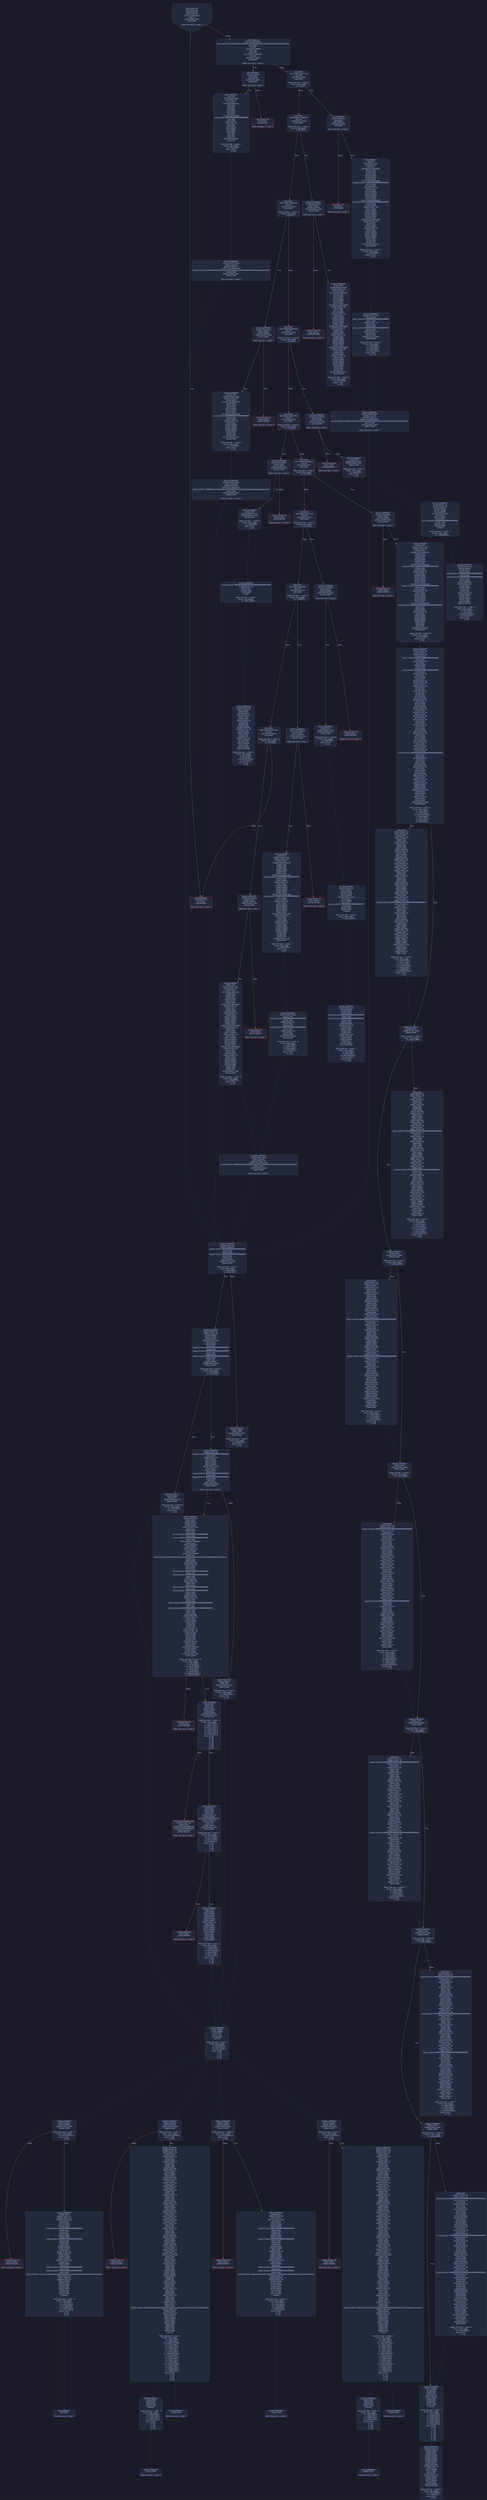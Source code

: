 digraph G {
    node [shape=box, style="filled, rounded", color="#565f89", fontcolor="#c0caf5", fontname="Helvetica", fillcolor="#24283b"];
    edge [color="#414868", fontcolor="#c0caf5", fontname="Helvetica"];
    bgcolor="#1a1b26";
    0 [ label = "[00] PUSH1 80
[02] PUSH1 40
[04] MSTORE
[05] PUSH1 04
[07] CALLDATASIZE
[08] LT
[09] PUSH2 00a4
[0c] JUMPI

Stack size req: 0, sizeΔ: 0
" shape = invhouse]
    1 [ label = "[0d] PUSH1 00
[0f] CALLDATALOAD
[10] PUSH29 0100000000000000000000000000000000000000000000000000000000
[2e] SWAP1
[2f] DIV
[30] PUSH4 ffffffff
[35] AND
[36] DUP1
[37] PUSH4 13af4035
[3c] EQ
[3d] PUSH2 00a9
[40] JUMPI

Stack size req: 0, sizeΔ: 1
"]
    2 [ label = "[41] DUP1
[42] PUSH4 2bc3217d
[47] EQ
[48] PUSH2 00ec
[4b] JUMPI

Stack size req: 1, sizeΔ: 0
Entry->Op usage:
	0->71:EQ:1
"]
    3 [ label = "[4c] DUP1
[4d] PUSH4 79d88d87
[52] EQ
[53] PUSH2 015d
[56] JUMPI

Stack size req: 1, sizeΔ: 0
Entry->Op usage:
	0->82:EQ:1
"]
    4 [ label = "[57] DUP1
[58] PUSH4 7a9e5e4b
[5d] EQ
[5e] PUSH2 01aa
[61] JUMPI

Stack size req: 1, sizeΔ: 0
Entry->Op usage:
	0->93:EQ:1
"]
    5 [ label = "[62] DUP1
[63] PUSH4 8da5cb5b
[68] EQ
[69] PUSH2 01ed
[6c] JUMPI

Stack size req: 1, sizeΔ: 0
Entry->Op usage:
	0->104:EQ:1
"]
    6 [ label = "[6d] DUP1
[6e] PUSH4 a8542f66
[73] EQ
[74] PUSH2 0244
[77] JUMPI

Stack size req: 1, sizeΔ: 0
Entry->Op usage:
	0->115:EQ:1
"]
    7 [ label = "[78] DUP1
[79] PUSH4 b7009613
[7e] EQ
[7f] PUSH2 0277
[82] JUMPI

Stack size req: 1, sizeΔ: 0
Entry->Op usage:
	0->126:EQ:1
"]
    8 [ label = "[83] DUP1
[84] PUSH4 bf7e214f
[89] EQ
[8a] PUSH2 031b
[8d] JUMPI

Stack size req: 1, sizeΔ: 0
Entry->Op usage:
	0->137:EQ:1
"]
    9 [ label = "[8e] DUP1
[8f] PUSH4 cbeea68c
[94] EQ
[95] PUSH2 0372
[98] JUMPI

Stack size req: 1, sizeΔ: 0
Entry->Op usage:
	0->148:EQ:1
"]
    10 [ label = "[99] DUP1
[9a] PUSH4 f0217ce5
[9f] EQ
[a0] PUSH2 03e3
[a3] JUMPI

Stack size req: 1, sizeΔ: 0
Entry->Op usage:
	0->159:EQ:1
"]
    11 [ label = "[a4] JUMPDEST
[a5] PUSH1 00
[a7] DUP1
[a8] REVERT

Stack size req: 0, sizeΔ: 0
" color = "red"]
    12 [ label = "[a9] JUMPDEST
[aa] CALLVALUE
[ab] DUP1
[ac] ISZERO
[ad] PUSH2 00b5
[b0] JUMPI

Stack size req: 0, sizeΔ: 1
"]
    13 [ label = "[b1] PUSH1 00
[b3] DUP1
[b4] REVERT

Stack size req: 0, sizeΔ: 0
" color = "red"]
    14 [ label = "[b5] JUMPDEST
[b6] POP
[b7] PUSH2 00ea
[ba] PUSH1 04
[bc] DUP1
[bd] CALLDATASIZE
[be] SUB
[bf] DUP2
[c0] ADD
[c1] SWAP1
[c2] DUP1
[c3] DUP1
[c4] CALLDATALOAD
[c5] PUSH20 ffffffffffffffffffffffffffffffffffffffff
[da] AND
[db] SWAP1
[dc] PUSH1 20
[de] ADD
[df] SWAP1
[e0] SWAP3
[e1] SWAP2
[e2] SWAP1
[e3] POP
[e4] POP
[e5] POP
[e6] PUSH2 0430
[e9] JUMP

Stack size req: 1, sizeΔ: 1
Entry->Op usage:
	0->182:POP:0
Entry->Exit:
	0->😵
"]
    15 [ label = "[ea] JUMPDEST
[eb] STOP

Stack size req: 0, sizeΔ: 0
" color = "darkblue"]
    16 [ label = "[ec] JUMPDEST
[ed] CALLVALUE
[ee] DUP1
[ef] ISZERO
[f0] PUSH2 00f8
[f3] JUMPI

Stack size req: 0, sizeΔ: 1
"]
    17 [ label = "[f4] PUSH1 00
[f6] DUP1
[f7] REVERT

Stack size req: 0, sizeΔ: 0
" color = "red"]
    18 [ label = "[f8] JUMPDEST
[f9] POP
[fa] PUSH2 015b
[fd] PUSH1 04
[ff] DUP1
[0100] CALLDATASIZE
[0101] SUB
[0102] DUP2
[0103] ADD
[0104] SWAP1
[0105] DUP1
[0106] DUP1
[0107] CALLDATALOAD
[0108] PUSH20 ffffffffffffffffffffffffffffffffffffffff
[011d] AND
[011e] SWAP1
[011f] PUSH1 20
[0121] ADD
[0122] SWAP1
[0123] SWAP3
[0124] SWAP2
[0125] SWAP1
[0126] DUP1
[0127] CALLDATALOAD
[0128] PUSH20 ffffffffffffffffffffffffffffffffffffffff
[013d] AND
[013e] SWAP1
[013f] PUSH1 20
[0141] ADD
[0142] SWAP1
[0143] SWAP3
[0144] SWAP2
[0145] SWAP1
[0146] DUP1
[0147] CALLDATALOAD
[0148] PUSH1 00
[014a] NOT
[014b] AND
[014c] SWAP1
[014d] PUSH1 20
[014f] ADD
[0150] SWAP1
[0151] SWAP3
[0152] SWAP2
[0153] SWAP1
[0154] POP
[0155] POP
[0156] POP
[0157] PUSH2 0512
[015a] JUMP

Stack size req: 1, sizeΔ: 3
Entry->Op usage:
	0->249:POP:0
Entry->Exit:
	0->😵
"]
    19 [ label = "[015b] JUMPDEST
[015c] STOP

Stack size req: 0, sizeΔ: 0
" color = "darkblue"]
    20 [ label = "[015d] JUMPDEST
[015e] CALLVALUE
[015f] DUP1
[0160] ISZERO
[0161] PUSH2 0169
[0164] JUMPI

Stack size req: 0, sizeΔ: 1
"]
    21 [ label = "[0165] PUSH1 00
[0167] DUP1
[0168] REVERT

Stack size req: 0, sizeΔ: 0
" color = "red"]
    22 [ label = "[0169] JUMPDEST
[016a] POP
[016b] PUSH2 01a8
[016e] PUSH1 04
[0170] DUP1
[0171] CALLDATASIZE
[0172] SUB
[0173] DUP2
[0174] ADD
[0175] SWAP1
[0176] DUP1
[0177] DUP1
[0178] CALLDATALOAD
[0179] PUSH1 00
[017b] NOT
[017c] AND
[017d] SWAP1
[017e] PUSH1 20
[0180] ADD
[0181] SWAP1
[0182] SWAP3
[0183] SWAP2
[0184] SWAP1
[0185] DUP1
[0186] CALLDATALOAD
[0187] PUSH1 00
[0189] NOT
[018a] AND
[018b] SWAP1
[018c] PUSH1 20
[018e] ADD
[018f] SWAP1
[0190] SWAP3
[0191] SWAP2
[0192] SWAP1
[0193] DUP1
[0194] CALLDATALOAD
[0195] PUSH1 00
[0197] NOT
[0198] AND
[0199] SWAP1
[019a] PUSH1 20
[019c] ADD
[019d] SWAP1
[019e] SWAP3
[019f] SWAP2
[01a0] SWAP1
[01a1] POP
[01a2] POP
[01a3] POP
[01a4] PUSH2 0554
[01a7] JUMP

Stack size req: 1, sizeΔ: 3
Entry->Op usage:
	0->362:POP:0
Entry->Exit:
	0->😵
"]
    23 [ label = "[01a8] JUMPDEST
[01a9] STOP

Stack size req: 0, sizeΔ: 0
" color = "darkblue"]
    24 [ label = "[01aa] JUMPDEST
[01ab] CALLVALUE
[01ac] DUP1
[01ad] ISZERO
[01ae] PUSH2 01b6
[01b1] JUMPI

Stack size req: 0, sizeΔ: 1
"]
    25 [ label = "[01b2] PUSH1 00
[01b4] DUP1
[01b5] REVERT

Stack size req: 0, sizeΔ: 0
" color = "red"]
    26 [ label = "[01b6] JUMPDEST
[01b7] POP
[01b8] PUSH2 01eb
[01bb] PUSH1 04
[01bd] DUP1
[01be] CALLDATASIZE
[01bf] SUB
[01c0] DUP2
[01c1] ADD
[01c2] SWAP1
[01c3] DUP1
[01c4] DUP1
[01c5] CALLDATALOAD
[01c6] PUSH20 ffffffffffffffffffffffffffffffffffffffff
[01db] AND
[01dc] SWAP1
[01dd] PUSH1 20
[01df] ADD
[01e0] SWAP1
[01e1] SWAP3
[01e2] SWAP2
[01e3] SWAP1
[01e4] POP
[01e5] POP
[01e6] POP
[01e7] PUSH2 0633
[01ea] JUMP

Stack size req: 1, sizeΔ: 1
Entry->Op usage:
	0->439:POP:0
Entry->Exit:
	0->😵
"]
    27 [ label = "[01eb] JUMPDEST
[01ec] STOP

Stack size req: 0, sizeΔ: 0
" color = "darkblue"]
    28 [ label = "[01ed] JUMPDEST
[01ee] CALLVALUE
[01ef] DUP1
[01f0] ISZERO
[01f1] PUSH2 01f9
[01f4] JUMPI

Stack size req: 0, sizeΔ: 1
"]
    29 [ label = "[01f5] PUSH1 00
[01f7] DUP1
[01f8] REVERT

Stack size req: 0, sizeΔ: 0
" color = "red"]
    30 [ label = "[01f9] JUMPDEST
[01fa] POP
[01fb] PUSH2 0202
[01fe] PUSH2 0713
[0201] JUMP

Stack size req: 1, sizeΔ: 0
Entry->Op usage:
	0->506:POP:0
Entry->Exit:
	0->😵
"]
    31 [ label = "[0202] JUMPDEST
[0203] PUSH1 40
[0205] MLOAD
[0206] DUP1
[0207] DUP3
[0208] PUSH20 ffffffffffffffffffffffffffffffffffffffff
[021d] AND
[021e] PUSH20 ffffffffffffffffffffffffffffffffffffffff
[0233] AND
[0234] DUP2
[0235] MSTORE
[0236] PUSH1 20
[0238] ADD
[0239] SWAP2
[023a] POP
[023b] POP
[023c] PUSH1 40
[023e] MLOAD
[023f] DUP1
[0240] SWAP2
[0241] SUB
[0242] SWAP1
[0243] RETURN

Stack size req: 1, sizeΔ: -1
Entry->Op usage:
	0->541:AND:1
	0->563:AND:1
	0->565:MSTORE:1
	0->570:POP:0
Entry->Exit:
	0->😵
" color = "darkblue"]
    32 [ label = "[0244] JUMPDEST
[0245] CALLVALUE
[0246] DUP1
[0247] ISZERO
[0248] PUSH2 0250
[024b] JUMPI

Stack size req: 0, sizeΔ: 1
"]
    33 [ label = "[024c] PUSH1 00
[024e] DUP1
[024f] REVERT

Stack size req: 0, sizeΔ: 0
" color = "red"]
    34 [ label = "[0250] JUMPDEST
[0251] POP
[0252] PUSH2 0259
[0255] PUSH2 0739
[0258] JUMP

Stack size req: 1, sizeΔ: 0
Entry->Op usage:
	0->593:POP:0
Entry->Exit:
	0->😵
"]
    35 [ label = "[0259] JUMPDEST
[025a] PUSH1 40
[025c] MLOAD
[025d] DUP1
[025e] DUP3
[025f] PUSH1 00
[0261] NOT
[0262] AND
[0263] PUSH1 00
[0265] NOT
[0266] AND
[0267] DUP2
[0268] MSTORE
[0269] PUSH1 20
[026b] ADD
[026c] SWAP2
[026d] POP
[026e] POP
[026f] PUSH1 40
[0271] MLOAD
[0272] DUP1
[0273] SWAP2
[0274] SUB
[0275] SWAP1
[0276] RETURN

Stack size req: 1, sizeΔ: -1
Entry->Op usage:
	0->610:AND:1
	0->614:AND:1
	0->616:MSTORE:1
	0->621:POP:0
Entry->Exit:
	0->😵
" color = "darkblue"]
    36 [ label = "[0277] JUMPDEST
[0278] CALLVALUE
[0279] DUP1
[027a] ISZERO
[027b] PUSH2 0283
[027e] JUMPI

Stack size req: 0, sizeΔ: 1
"]
    37 [ label = "[027f] PUSH1 00
[0281] DUP1
[0282] REVERT

Stack size req: 0, sizeΔ: 0
" color = "red"]
    38 [ label = "[0283] JUMPDEST
[0284] POP
[0285] PUSH2 0301
[0288] PUSH1 04
[028a] DUP1
[028b] CALLDATASIZE
[028c] SUB
[028d] DUP2
[028e] ADD
[028f] SWAP1
[0290] DUP1
[0291] DUP1
[0292] CALLDATALOAD
[0293] PUSH20 ffffffffffffffffffffffffffffffffffffffff
[02a8] AND
[02a9] SWAP1
[02aa] PUSH1 20
[02ac] ADD
[02ad] SWAP1
[02ae] SWAP3
[02af] SWAP2
[02b0] SWAP1
[02b1] DUP1
[02b2] CALLDATALOAD
[02b3] PUSH20 ffffffffffffffffffffffffffffffffffffffff
[02c8] AND
[02c9] SWAP1
[02ca] PUSH1 20
[02cc] ADD
[02cd] SWAP1
[02ce] SWAP3
[02cf] SWAP2
[02d0] SWAP1
[02d1] DUP1
[02d2] CALLDATALOAD
[02d3] PUSH28 ffffffffffffffffffffffffffffffffffffffffffffffffffffffff
[02f0] NOT
[02f1] AND
[02f2] SWAP1
[02f3] PUSH1 20
[02f5] ADD
[02f6] SWAP1
[02f7] SWAP3
[02f8] SWAP2
[02f9] SWAP1
[02fa] POP
[02fb] POP
[02fc] POP
[02fd] PUSH2 0760
[0300] JUMP

Stack size req: 1, sizeΔ: 3
Entry->Op usage:
	0->644:POP:0
Entry->Exit:
	0->😵
"]
    39 [ label = "[0301] JUMPDEST
[0302] PUSH1 40
[0304] MLOAD
[0305] DUP1
[0306] DUP3
[0307] ISZERO
[0308] ISZERO
[0309] ISZERO
[030a] ISZERO
[030b] DUP2
[030c] MSTORE
[030d] PUSH1 20
[030f] ADD
[0310] SWAP2
[0311] POP
[0312] POP
[0313] PUSH1 40
[0315] MLOAD
[0316] DUP1
[0317] SWAP2
[0318] SUB
[0319] SWAP1
[031a] RETURN

Stack size req: 1, sizeΔ: -1
Entry->Op usage:
	0->775:ISZERO:0
	0->785:POP:0
Entry->Exit:
	0->😵
" color = "darkblue"]
    40 [ label = "[031b] JUMPDEST
[031c] CALLVALUE
[031d] DUP1
[031e] ISZERO
[031f] PUSH2 0327
[0322] JUMPI

Stack size req: 0, sizeΔ: 1
"]
    41 [ label = "[0323] PUSH1 00
[0325] DUP1
[0326] REVERT

Stack size req: 0, sizeΔ: 0
" color = "red"]
    42 [ label = "[0327] JUMPDEST
[0328] POP
[0329] PUSH2 0330
[032c] PUSH2 0cc1
[032f] JUMP

Stack size req: 1, sizeΔ: 0
Entry->Op usage:
	0->808:POP:0
Entry->Exit:
	0->😵
"]
    43 [ label = "[0330] JUMPDEST
[0331] PUSH1 40
[0333] MLOAD
[0334] DUP1
[0335] DUP3
[0336] PUSH20 ffffffffffffffffffffffffffffffffffffffff
[034b] AND
[034c] PUSH20 ffffffffffffffffffffffffffffffffffffffff
[0361] AND
[0362] DUP2
[0363] MSTORE
[0364] PUSH1 20
[0366] ADD
[0367] SWAP2
[0368] POP
[0369] POP
[036a] PUSH1 40
[036c] MLOAD
[036d] DUP1
[036e] SWAP2
[036f] SUB
[0370] SWAP1
[0371] RETURN

Stack size req: 1, sizeΔ: -1
Entry->Op usage:
	0->843:AND:1
	0->865:AND:1
	0->867:MSTORE:1
	0->872:POP:0
Entry->Exit:
	0->😵
" color = "darkblue"]
    44 [ label = "[0372] JUMPDEST
[0373] CALLVALUE
[0374] DUP1
[0375] ISZERO
[0376] PUSH2 037e
[0379] JUMPI

Stack size req: 0, sizeΔ: 1
"]
    45 [ label = "[037a] PUSH1 00
[037c] DUP1
[037d] REVERT

Stack size req: 0, sizeΔ: 0
" color = "red"]
    46 [ label = "[037e] JUMPDEST
[037f] POP
[0380] PUSH2 03e1
[0383] PUSH1 04
[0385] DUP1
[0386] CALLDATASIZE
[0387] SUB
[0388] DUP2
[0389] ADD
[038a] SWAP1
[038b] DUP1
[038c] DUP1
[038d] CALLDATALOAD
[038e] PUSH20 ffffffffffffffffffffffffffffffffffffffff
[03a3] AND
[03a4] SWAP1
[03a5] PUSH1 20
[03a7] ADD
[03a8] SWAP1
[03a9] SWAP3
[03aa] SWAP2
[03ab] SWAP1
[03ac] DUP1
[03ad] CALLDATALOAD
[03ae] PUSH20 ffffffffffffffffffffffffffffffffffffffff
[03c3] AND
[03c4] SWAP1
[03c5] PUSH1 20
[03c7] ADD
[03c8] SWAP1
[03c9] SWAP3
[03ca] SWAP2
[03cb] SWAP1
[03cc] DUP1
[03cd] CALLDATALOAD
[03ce] PUSH1 00
[03d0] NOT
[03d1] AND
[03d2] SWAP1
[03d3] PUSH1 20
[03d5] ADD
[03d6] SWAP1
[03d7] SWAP3
[03d8] SWAP2
[03d9] SWAP1
[03da] POP
[03db] POP
[03dc] POP
[03dd] PUSH2 0ce6
[03e0] JUMP

Stack size req: 1, sizeΔ: 3
Entry->Op usage:
	0->895:POP:0
Entry->Exit:
	0->😵
"]
    47 [ label = "[03e1] JUMPDEST
[03e2] STOP

Stack size req: 0, sizeΔ: 0
" color = "darkblue"]
    48 [ label = "[03e3] JUMPDEST
[03e4] CALLVALUE
[03e5] DUP1
[03e6] ISZERO
[03e7] PUSH2 03ef
[03ea] JUMPI

Stack size req: 0, sizeΔ: 1
"]
    49 [ label = "[03eb] PUSH1 00
[03ed] DUP1
[03ee] REVERT

Stack size req: 0, sizeΔ: 0
" color = "red"]
    50 [ label = "[03ef] JUMPDEST
[03f0] POP
[03f1] PUSH2 042e
[03f4] PUSH1 04
[03f6] DUP1
[03f7] CALLDATASIZE
[03f8] SUB
[03f9] DUP2
[03fa] ADD
[03fb] SWAP1
[03fc] DUP1
[03fd] DUP1
[03fe] CALLDATALOAD
[03ff] PUSH1 00
[0401] NOT
[0402] AND
[0403] SWAP1
[0404] PUSH1 20
[0406] ADD
[0407] SWAP1
[0408] SWAP3
[0409] SWAP2
[040a] SWAP1
[040b] DUP1
[040c] CALLDATALOAD
[040d] PUSH1 00
[040f] NOT
[0410] AND
[0411] SWAP1
[0412] PUSH1 20
[0414] ADD
[0415] SWAP1
[0416] SWAP3
[0417] SWAP2
[0418] SWAP1
[0419] DUP1
[041a] CALLDATALOAD
[041b] PUSH1 00
[041d] NOT
[041e] AND
[041f] SWAP1
[0420] PUSH1 20
[0422] ADD
[0423] SWAP1
[0424] SWAP3
[0425] SWAP2
[0426] SWAP1
[0427] POP
[0428] POP
[0429] POP
[042a] PUSH2 0d28
[042d] JUMP

Stack size req: 1, sizeΔ: 3
Entry->Op usage:
	0->1008:POP:0
Entry->Exit:
	0->😵
"]
    51 [ label = "[042e] JUMPDEST
[042f] STOP

Stack size req: 0, sizeΔ: 0
" color = "darkblue"]
    52 [ label = "[0430] JUMPDEST
[0431] PUSH2 045e
[0434] CALLER
[0435] PUSH1 00
[0437] CALLDATALOAD
[0438] PUSH32 ffffffff00000000000000000000000000000000000000000000000000000000
[0459] AND
[045a] PUSH2 0e07
[045d] JUMP

Stack size req: 0, sizeΔ: 3
"]
    53 [ label = "[045e] JUMPDEST
[045f] ISZERO
[0460] ISZERO
[0461] PUSH2 0469
[0464] JUMPI

Stack size req: 1, sizeΔ: -1
Entry->Op usage:
	0->1119:ISZERO:0
Entry->Exit:
	0->😵
"]
    54 [ label = "[0465] PUSH1 00
[0467] DUP1
[0468] REVERT

Stack size req: 0, sizeΔ: 0
" color = "red"]
    55 [ label = "[0469] JUMPDEST
[046a] DUP1
[046b] PUSH1 01
[046d] PUSH1 00
[046f] PUSH2 0100
[0472] EXP
[0473] DUP2
[0474] SLOAD
[0475] DUP2
[0476] PUSH20 ffffffffffffffffffffffffffffffffffffffff
[048b] MUL
[048c] NOT
[048d] AND
[048e] SWAP1
[048f] DUP4
[0490] PUSH20 ffffffffffffffffffffffffffffffffffffffff
[04a5] AND
[04a6] MUL
[04a7] OR
[04a8] SWAP1
[04a9] SSTORE
[04aa] POP
[04ab] PUSH1 01
[04ad] PUSH1 00
[04af] SWAP1
[04b0] SLOAD
[04b1] SWAP1
[04b2] PUSH2 0100
[04b5] EXP
[04b6] SWAP1
[04b7] DIV
[04b8] PUSH20 ffffffffffffffffffffffffffffffffffffffff
[04cd] AND
[04ce] PUSH20 ffffffffffffffffffffffffffffffffffffffff
[04e3] AND
[04e4] PUSH32 ce241d7ca1f669fee44b6fc00b8eba2df3bb514eed0f6f668f8f89096e81ed94
[0505] PUSH1 40
[0507] MLOAD
[0508] PUSH1 40
[050a] MLOAD
[050b] DUP1
[050c] SWAP2
[050d] SUB
[050e] SWAP1
[050f] LOG2
[0510] POP
[0511] JUMP
Indirect!

Stack size req: 2, sizeΔ: -2
Entry->Op usage:
	0->1189:AND:1
	0->1190:MUL:0
	0->1194:POP:0
	0->1296:POP:0
	1->1297:JUMP:0
Entry->Exit:
	0->😵
	1->😵
" color = "teal"]
    56 [ label = "[0512] JUMPDEST
[0513] PUSH2 054f
[0516] DUP4
[0517] PUSH20 ffffffffffffffffffffffffffffffffffffffff
[052c] AND
[052d] PUSH1 01
[052f] MUL
[0530] DUP4
[0531] PUSH20 ffffffffffffffffffffffffffffffffffffffff
[0546] AND
[0547] PUSH1 01
[0549] MUL
[054a] DUP4
[054b] PUSH2 0554
[054e] JUMP

Stack size req: 3, sizeΔ: 4
Entry->Op usage:
	1->1350:AND:1
	1->1353:MUL:1
	2->1324:AND:1
	2->1327:MUL:1
Entry->Exit:
	0->0, 4
"]
    57 [ label = "[054f] JUMPDEST
[0550] POP
[0551] POP
[0552] POP
[0553] JUMP
Indirect!

Stack size req: 4, sizeΔ: -4
Entry->Op usage:
	0->1360:POP:0
	1->1361:POP:0
	2->1362:POP:0
	3->1363:JUMP:0
Entry->Exit:
	0->😵
	1->😵
	2->😵
	3->😵
" color = "teal"]
    58 [ label = "[0554] JUMPDEST
[0555] PUSH2 0582
[0558] CALLER
[0559] PUSH1 00
[055b] CALLDATALOAD
[055c] PUSH32 ffffffff00000000000000000000000000000000000000000000000000000000
[057d] AND
[057e] PUSH2 0e07
[0581] JUMP

Stack size req: 0, sizeΔ: 3
"]
    59 [ label = "[0582] JUMPDEST
[0583] ISZERO
[0584] ISZERO
[0585] PUSH2 058d
[0588] JUMPI

Stack size req: 1, sizeΔ: -1
Entry->Op usage:
	0->1411:ISZERO:0
Entry->Exit:
	0->😵
"]
    60 [ label = "[0589] PUSH1 00
[058b] DUP1
[058c] REVERT

Stack size req: 0, sizeΔ: 0
" color = "red"]
    61 [ label = "[058d] JUMPDEST
[058e] PUSH1 00
[0590] PUSH1 02
[0592] PUSH1 00
[0594] DUP6
[0595] PUSH1 00
[0597] NOT
[0598] AND
[0599] PUSH1 00
[059b] NOT
[059c] AND
[059d] DUP2
[059e] MSTORE
[059f] PUSH1 20
[05a1] ADD
[05a2] SWAP1
[05a3] DUP2
[05a4] MSTORE
[05a5] PUSH1 20
[05a7] ADD
[05a8] PUSH1 00
[05aa] SHA3
[05ab] PUSH1 00
[05ad] DUP5
[05ae] PUSH1 00
[05b0] NOT
[05b1] AND
[05b2] PUSH1 00
[05b4] NOT
[05b5] AND
[05b6] DUP2
[05b7] MSTORE
[05b8] PUSH1 20
[05ba] ADD
[05bb] SWAP1
[05bc] DUP2
[05bd] MSTORE
[05be] PUSH1 20
[05c0] ADD
[05c1] PUSH1 00
[05c3] SHA3
[05c4] PUSH1 00
[05c6] DUP4
[05c7] PUSH1 00
[05c9] NOT
[05ca] AND
[05cb] PUSH1 00
[05cd] NOT
[05ce] AND
[05cf] DUP2
[05d0] MSTORE
[05d1] PUSH1 20
[05d3] ADD
[05d4] SWAP1
[05d5] DUP2
[05d6] MSTORE
[05d7] PUSH1 20
[05d9] ADD
[05da] PUSH1 00
[05dc] SHA3
[05dd] PUSH1 00
[05df] PUSH2 0100
[05e2] EXP
[05e3] DUP2
[05e4] SLOAD
[05e5] DUP2
[05e6] PUSH1 ff
[05e8] MUL
[05e9] NOT
[05ea] AND
[05eb] SWAP1
[05ec] DUP4
[05ed] ISZERO
[05ee] ISZERO
[05ef] MUL
[05f0] OR
[05f1] SWAP1
[05f2] SSTORE
[05f3] POP
[05f4] DUP1
[05f5] PUSH1 00
[05f7] NOT
[05f8] AND
[05f9] DUP3
[05fa] PUSH1 00
[05fc] NOT
[05fd] AND
[05fe] DUP5
[05ff] PUSH1 00
[0601] NOT
[0602] AND
[0603] PUSH32 95ba64c95d85e67ac83a0476c4a62ac2cf8ab2d0407545b8c9d79c3eefa62829
[0624] PUSH1 40
[0626] MLOAD
[0627] PUSH1 40
[0629] MLOAD
[062a] DUP1
[062b] SWAP2
[062c] SUB
[062d] SWAP1
[062e] LOG4
[062f] POP
[0630] POP
[0631] POP
[0632] JUMP
Indirect!

Stack size req: 4, sizeΔ: -4
Entry->Op usage:
	0->1482:AND:1
	0->1486:AND:1
	0->1488:MSTORE:1
	0->1528:AND:1
	0->1582:LOG4:5
	0->1583:POP:0
	1->1457:AND:1
	1->1461:AND:1
	1->1463:MSTORE:1
	1->1533:AND:1
	1->1582:LOG4:4
	1->1584:POP:0
	2->1432:AND:1
	2->1436:AND:1
	2->1438:MSTORE:1
	2->1538:AND:1
	2->1582:LOG4:3
	2->1585:POP:0
	3->1586:JUMP:0
Entry->Exit:
	0->😵
	1->😵
	2->😵
	3->😵
" color = "teal"]
    62 [ label = "[0633] JUMPDEST
[0634] PUSH2 0661
[0637] CALLER
[0638] PUSH1 00
[063a] CALLDATALOAD
[063b] PUSH32 ffffffff00000000000000000000000000000000000000000000000000000000
[065c] AND
[065d] PUSH2 0e07
[0660] JUMP

Stack size req: 0, sizeΔ: 3
"]
    63 [ label = "[0661] JUMPDEST
[0662] ISZERO
[0663] ISZERO
[0664] PUSH2 066c
[0667] JUMPI

Stack size req: 1, sizeΔ: -1
Entry->Op usage:
	0->1634:ISZERO:0
Entry->Exit:
	0->😵
"]
    64 [ label = "[0668] PUSH1 00
[066a] DUP1
[066b] REVERT

Stack size req: 0, sizeΔ: 0
" color = "red"]
    65 [ label = "[066c] JUMPDEST
[066d] DUP1
[066e] PUSH1 00
[0670] DUP1
[0671] PUSH2 0100
[0674] EXP
[0675] DUP2
[0676] SLOAD
[0677] DUP2
[0678] PUSH20 ffffffffffffffffffffffffffffffffffffffff
[068d] MUL
[068e] NOT
[068f] AND
[0690] SWAP1
[0691] DUP4
[0692] PUSH20 ffffffffffffffffffffffffffffffffffffffff
[06a7] AND
[06a8] MUL
[06a9] OR
[06aa] SWAP1
[06ab] SSTORE
[06ac] POP
[06ad] PUSH1 00
[06af] DUP1
[06b0] SWAP1
[06b1] SLOAD
[06b2] SWAP1
[06b3] PUSH2 0100
[06b6] EXP
[06b7] SWAP1
[06b8] DIV
[06b9] PUSH20 ffffffffffffffffffffffffffffffffffffffff
[06ce] AND
[06cf] PUSH20 ffffffffffffffffffffffffffffffffffffffff
[06e4] AND
[06e5] PUSH32 1abebea81bfa2637f28358c371278fb15ede7ea8dd28d2e03b112ff6d936ada4
[0706] PUSH1 40
[0708] MLOAD
[0709] PUSH1 40
[070b] MLOAD
[070c] DUP1
[070d] SWAP2
[070e] SUB
[070f] SWAP1
[0710] LOG2
[0711] POP
[0712] JUMP
Indirect!

Stack size req: 2, sizeΔ: -2
Entry->Op usage:
	0->1703:AND:1
	0->1704:MUL:0
	0->1708:POP:0
	0->1809:POP:0
	1->1810:JUMP:0
Entry->Exit:
	0->😵
	1->😵
" color = "teal"]
    66 [ label = "[0713] JUMPDEST
[0714] PUSH1 01
[0716] PUSH1 00
[0718] SWAP1
[0719] SLOAD
[071a] SWAP1
[071b] PUSH2 0100
[071e] EXP
[071f] SWAP1
[0720] DIV
[0721] PUSH20 ffffffffffffffffffffffffffffffffffffffff
[0736] AND
[0737] DUP2
[0738] JUMP
Indirect!

Stack size req: 1, sizeΔ: 1
Entry->Op usage:
	0->1848:JUMP:0
" color = "teal"]
    67 [ label = "[0739] JUMPDEST
[073a] PUSH32 ffffffffffffffffffffffffffffffffffffffffffffffffffffffffffffffff
[075b] PUSH1 01
[075d] MUL
[075e] DUP2
[075f] JUMP
Indirect!

Stack size req: 1, sizeΔ: 1
Entry->Op usage:
	0->1887:JUMP:0
" color = "teal"]
    68 [ label = "[0760] JUMPDEST
[0761] PUSH1 00
[0763] DUP1
[0764] PUSH1 00
[0766] DUP6
[0767] PUSH20 ffffffffffffffffffffffffffffffffffffffff
[077c] AND
[077d] PUSH1 01
[077f] MUL
[0780] SWAP2
[0781] POP
[0782] DUP5
[0783] PUSH20 ffffffffffffffffffffffffffffffffffffffff
[0798] AND
[0799] PUSH1 01
[079b] MUL
[079c] SWAP1
[079d] POP
[079e] PUSH1 02
[07a0] PUSH1 00
[07a2] DUP4
[07a3] PUSH1 00
[07a5] NOT
[07a6] AND
[07a7] PUSH1 00
[07a9] NOT
[07aa] AND
[07ab] DUP2
[07ac] MSTORE
[07ad] PUSH1 20
[07af] ADD
[07b0] SWAP1
[07b1] DUP2
[07b2] MSTORE
[07b3] PUSH1 20
[07b5] ADD
[07b6] PUSH1 00
[07b8] SHA3
[07b9] PUSH1 00
[07bb] DUP3
[07bc] PUSH1 00
[07be] NOT
[07bf] AND
[07c0] PUSH1 00
[07c2] NOT
[07c3] AND
[07c4] DUP2
[07c5] MSTORE
[07c6] PUSH1 20
[07c8] ADD
[07c9] SWAP1
[07ca] DUP2
[07cb] MSTORE
[07cc] PUSH1 20
[07ce] ADD
[07cf] PUSH1 00
[07d1] SHA3
[07d2] PUSH1 00
[07d4] DUP6
[07d5] PUSH28 ffffffffffffffffffffffffffffffffffffffffffffffffffffffff
[07f2] NOT
[07f3] AND
[07f4] PUSH1 00
[07f6] NOT
[07f7] AND
[07f8] DUP2
[07f9] MSTORE
[07fa] PUSH1 20
[07fc] ADD
[07fd] SWAP1
[07fe] DUP2
[07ff] MSTORE
[0800] PUSH1 20
[0802] ADD
[0803] PUSH1 00
[0805] SHA3
[0806] PUSH1 00
[0808] SWAP1
[0809] SLOAD
[080a] SWAP1
[080b] PUSH2 0100
[080e] EXP
[080f] SWAP1
[0810] DIV
[0811] PUSH1 ff
[0813] AND
[0814] DUP1
[0815] PUSH2 0898
[0818] JUMPI

Stack size req: 3, sizeΔ: 4
Entry->Op usage:
	0->2035:AND:1
	0->2039:AND:1
	0->2041:MSTORE:1
	1->1944:AND:1
	1->1947:MUL:1
	2->1916:AND:1
	2->1919:MUL:1
"]
    69 [ label = "[0819] POP
[081a] PUSH1 02
[081c] PUSH1 00
[081e] DUP4
[081f] PUSH1 00
[0821] NOT
[0822] AND
[0823] PUSH1 00
[0825] NOT
[0826] AND
[0827] DUP2
[0828] MSTORE
[0829] PUSH1 20
[082b] ADD
[082c] SWAP1
[082d] DUP2
[082e] MSTORE
[082f] PUSH1 20
[0831] ADD
[0832] PUSH1 00
[0834] SHA3
[0835] PUSH1 00
[0837] DUP3
[0838] PUSH1 00
[083a] NOT
[083b] AND
[083c] PUSH1 00
[083e] NOT
[083f] AND
[0840] DUP2
[0841] MSTORE
[0842] PUSH1 20
[0844] ADD
[0845] SWAP1
[0846] DUP2
[0847] MSTORE
[0848] PUSH1 20
[084a] ADD
[084b] PUSH1 00
[084d] SHA3
[084e] PUSH1 00
[0850] PUSH32 ffffffffffffffffffffffffffffffffffffffffffffffffffffffffffffffff
[0871] PUSH1 01
[0873] MUL
[0874] PUSH1 00
[0876] NOT
[0877] AND
[0878] PUSH1 00
[087a] NOT
[087b] AND
[087c] DUP2
[087d] MSTORE
[087e] PUSH1 20
[0880] ADD
[0881] SWAP1
[0882] DUP2
[0883] MSTORE
[0884] PUSH1 20
[0886] ADD
[0887] PUSH1 00
[0889] SHA3
[088a] PUSH1 00
[088c] SWAP1
[088d] SLOAD
[088e] SWAP1
[088f] PUSH2 0100
[0892] EXP
[0893] SWAP1
[0894] DIV
[0895] PUSH1 ff
[0897] AND

Stack size req: 3, sizeΔ: 0
Entry->Op usage:
	0->2073:POP:0
	1->2107:AND:1
	1->2111:AND:1
	1->2113:MSTORE:1
	2->2082:AND:1
	2->2086:AND:1
	2->2088:MSTORE:1
Entry->Exit:
	0->😵
"]
    70 [ label = "[0898] JUMPDEST
[0899] DUP1
[089a] PUSH2 0938
[089d] JUMPI

Stack size req: 1, sizeΔ: 0
Entry->Op usage:
	0->2205:JUMPI:1
"]
    71 [ label = "[089e] POP
[089f] PUSH1 02
[08a1] PUSH1 00
[08a3] DUP4
[08a4] PUSH1 00
[08a6] NOT
[08a7] AND
[08a8] PUSH1 00
[08aa] NOT
[08ab] AND
[08ac] DUP2
[08ad] MSTORE
[08ae] PUSH1 20
[08b0] ADD
[08b1] SWAP1
[08b2] DUP2
[08b3] MSTORE
[08b4] PUSH1 20
[08b6] ADD
[08b7] PUSH1 00
[08b9] SHA3
[08ba] PUSH1 00
[08bc] PUSH32 ffffffffffffffffffffffffffffffffffffffffffffffffffffffffffffffff
[08dd] PUSH1 01
[08df] MUL
[08e0] PUSH1 00
[08e2] NOT
[08e3] AND
[08e4] PUSH1 00
[08e6] NOT
[08e7] AND
[08e8] DUP2
[08e9] MSTORE
[08ea] PUSH1 20
[08ec] ADD
[08ed] SWAP1
[08ee] DUP2
[08ef] MSTORE
[08f0] PUSH1 20
[08f2] ADD
[08f3] PUSH1 00
[08f5] SHA3
[08f6] PUSH1 00
[08f8] DUP6
[08f9] PUSH28 ffffffffffffffffffffffffffffffffffffffffffffffffffffffff
[0916] NOT
[0917] AND
[0918] PUSH1 00
[091a] NOT
[091b] AND
[091c] DUP2
[091d] MSTORE
[091e] PUSH1 20
[0920] ADD
[0921] SWAP1
[0922] DUP2
[0923] MSTORE
[0924] PUSH1 20
[0926] ADD
[0927] PUSH1 00
[0929] SHA3
[092a] PUSH1 00
[092c] SWAP1
[092d] SLOAD
[092e] SWAP1
[092f] PUSH2 0100
[0932] EXP
[0933] SWAP1
[0934] DIV
[0935] PUSH1 ff
[0937] AND

Stack size req: 5, sizeΔ: 0
Entry->Op usage:
	0->2206:POP:0
	2->2215:AND:1
	2->2219:AND:1
	2->2221:MSTORE:1
	4->2327:AND:1
	4->2331:AND:1
	4->2333:MSTORE:1
Entry->Exit:
	0->😵
"]
    72 [ label = "[0938] JUMPDEST
[0939] DUP1
[093a] PUSH2 09e0
[093d] JUMPI

Stack size req: 1, sizeΔ: 0
Entry->Op usage:
	0->2365:JUMPI:1
"]
    73 [ label = "[093e] POP
[093f] PUSH1 02
[0941] PUSH1 00
[0943] DUP4
[0944] PUSH1 00
[0946] NOT
[0947] AND
[0948] PUSH1 00
[094a] NOT
[094b] AND
[094c] DUP2
[094d] MSTORE
[094e] PUSH1 20
[0950] ADD
[0951] SWAP1
[0952] DUP2
[0953] MSTORE
[0954] PUSH1 20
[0956] ADD
[0957] PUSH1 00
[0959] SHA3
[095a] PUSH1 00
[095c] PUSH32 ffffffffffffffffffffffffffffffffffffffffffffffffffffffffffffffff
[097d] PUSH1 01
[097f] MUL
[0980] PUSH1 00
[0982] NOT
[0983] AND
[0984] PUSH1 00
[0986] NOT
[0987] AND
[0988] DUP2
[0989] MSTORE
[098a] PUSH1 20
[098c] ADD
[098d] SWAP1
[098e] DUP2
[098f] MSTORE
[0990] PUSH1 20
[0992] ADD
[0993] PUSH1 00
[0995] SHA3
[0996] PUSH1 00
[0998] PUSH32 ffffffffffffffffffffffffffffffffffffffffffffffffffffffffffffffff
[09b9] PUSH1 01
[09bb] MUL
[09bc] PUSH1 00
[09be] NOT
[09bf] AND
[09c0] PUSH1 00
[09c2] NOT
[09c3] AND
[09c4] DUP2
[09c5] MSTORE
[09c6] PUSH1 20
[09c8] ADD
[09c9] SWAP1
[09ca] DUP2
[09cb] MSTORE
[09cc] PUSH1 20
[09ce] ADD
[09cf] PUSH1 00
[09d1] SHA3
[09d2] PUSH1 00
[09d4] SWAP1
[09d5] SLOAD
[09d6] SWAP1
[09d7] PUSH2 0100
[09da] EXP
[09db] SWAP1
[09dc] DIV
[09dd] PUSH1 ff
[09df] AND

Stack size req: 3, sizeΔ: 0
Entry->Op usage:
	0->2366:POP:0
	2->2375:AND:1
	2->2379:AND:1
	2->2381:MSTORE:1
Entry->Exit:
	0->😵
"]
    74 [ label = "[09e0] JUMPDEST
[09e1] DUP1
[09e2] PUSH2 0a80
[09e5] JUMPI

Stack size req: 1, sizeΔ: 0
Entry->Op usage:
	0->2533:JUMPI:1
"]
    75 [ label = "[09e6] POP
[09e7] PUSH1 02
[09e9] PUSH1 00
[09eb] PUSH32 ffffffffffffffffffffffffffffffffffffffffffffffffffffffffffffffff
[0a0c] PUSH1 01
[0a0e] MUL
[0a0f] PUSH1 00
[0a11] NOT
[0a12] AND
[0a13] PUSH1 00
[0a15] NOT
[0a16] AND
[0a17] DUP2
[0a18] MSTORE
[0a19] PUSH1 20
[0a1b] ADD
[0a1c] SWAP1
[0a1d] DUP2
[0a1e] MSTORE
[0a1f] PUSH1 20
[0a21] ADD
[0a22] PUSH1 00
[0a24] SHA3
[0a25] PUSH1 00
[0a27] DUP3
[0a28] PUSH1 00
[0a2a] NOT
[0a2b] AND
[0a2c] PUSH1 00
[0a2e] NOT
[0a2f] AND
[0a30] DUP2
[0a31] MSTORE
[0a32] PUSH1 20
[0a34] ADD
[0a35] SWAP1
[0a36] DUP2
[0a37] MSTORE
[0a38] PUSH1 20
[0a3a] ADD
[0a3b] PUSH1 00
[0a3d] SHA3
[0a3e] PUSH1 00
[0a40] DUP6
[0a41] PUSH28 ffffffffffffffffffffffffffffffffffffffffffffffffffffffff
[0a5e] NOT
[0a5f] AND
[0a60] PUSH1 00
[0a62] NOT
[0a63] AND
[0a64] DUP2
[0a65] MSTORE
[0a66] PUSH1 20
[0a68] ADD
[0a69] SWAP1
[0a6a] DUP2
[0a6b] MSTORE
[0a6c] PUSH1 20
[0a6e] ADD
[0a6f] PUSH1 00
[0a71] SHA3
[0a72] PUSH1 00
[0a74] SWAP1
[0a75] SLOAD
[0a76] SWAP1
[0a77] PUSH2 0100
[0a7a] EXP
[0a7b] SWAP1
[0a7c] DIV
[0a7d] PUSH1 ff
[0a7f] AND

Stack size req: 5, sizeΔ: 0
Entry->Op usage:
	0->2534:POP:0
	1->2603:AND:1
	1->2607:AND:1
	1->2609:MSTORE:1
	4->2655:AND:1
	4->2659:AND:1
	4->2661:MSTORE:1
Entry->Exit:
	0->😵
"]
    76 [ label = "[0a80] JUMPDEST
[0a81] DUP1
[0a82] PUSH2 0b28
[0a85] JUMPI

Stack size req: 1, sizeΔ: 0
Entry->Op usage:
	0->2693:JUMPI:1
"]
    77 [ label = "[0a86] POP
[0a87] PUSH1 02
[0a89] PUSH1 00
[0a8b] PUSH32 ffffffffffffffffffffffffffffffffffffffffffffffffffffffffffffffff
[0aac] PUSH1 01
[0aae] MUL
[0aaf] PUSH1 00
[0ab1] NOT
[0ab2] AND
[0ab3] PUSH1 00
[0ab5] NOT
[0ab6] AND
[0ab7] DUP2
[0ab8] MSTORE
[0ab9] PUSH1 20
[0abb] ADD
[0abc] SWAP1
[0abd] DUP2
[0abe] MSTORE
[0abf] PUSH1 20
[0ac1] ADD
[0ac2] PUSH1 00
[0ac4] SHA3
[0ac5] PUSH1 00
[0ac7] DUP3
[0ac8] PUSH1 00
[0aca] NOT
[0acb] AND
[0acc] PUSH1 00
[0ace] NOT
[0acf] AND
[0ad0] DUP2
[0ad1] MSTORE
[0ad2] PUSH1 20
[0ad4] ADD
[0ad5] SWAP1
[0ad6] DUP2
[0ad7] MSTORE
[0ad8] PUSH1 20
[0ada] ADD
[0adb] PUSH1 00
[0add] SHA3
[0ade] PUSH1 00
[0ae0] PUSH32 ffffffffffffffffffffffffffffffffffffffffffffffffffffffffffffffff
[0b01] PUSH1 01
[0b03] MUL
[0b04] PUSH1 00
[0b06] NOT
[0b07] AND
[0b08] PUSH1 00
[0b0a] NOT
[0b0b] AND
[0b0c] DUP2
[0b0d] MSTORE
[0b0e] PUSH1 20
[0b10] ADD
[0b11] SWAP1
[0b12] DUP2
[0b13] MSTORE
[0b14] PUSH1 20
[0b16] ADD
[0b17] PUSH1 00
[0b19] SHA3
[0b1a] PUSH1 00
[0b1c] SWAP1
[0b1d] SLOAD
[0b1e] SWAP1
[0b1f] PUSH2 0100
[0b22] EXP
[0b23] SWAP1
[0b24] DIV
[0b25] PUSH1 ff
[0b27] AND

Stack size req: 2, sizeΔ: 0
Entry->Op usage:
	0->2694:POP:0
	1->2763:AND:1
	1->2767:AND:1
	1->2769:MSTORE:1
Entry->Exit:
	0->😵
"]
    78 [ label = "[0b28] JUMPDEST
[0b29] DUP1
[0b2a] PUSH2 0beb
[0b2d] JUMPI

Stack size req: 1, sizeΔ: 0
Entry->Op usage:
	0->2861:JUMPI:1
"]
    79 [ label = "[0b2e] POP
[0b2f] PUSH1 02
[0b31] PUSH1 00
[0b33] PUSH32 ffffffffffffffffffffffffffffffffffffffffffffffffffffffffffffffff
[0b54] PUSH1 01
[0b56] MUL
[0b57] PUSH1 00
[0b59] NOT
[0b5a] AND
[0b5b] PUSH1 00
[0b5d] NOT
[0b5e] AND
[0b5f] DUP2
[0b60] MSTORE
[0b61] PUSH1 20
[0b63] ADD
[0b64] SWAP1
[0b65] DUP2
[0b66] MSTORE
[0b67] PUSH1 20
[0b69] ADD
[0b6a] PUSH1 00
[0b6c] SHA3
[0b6d] PUSH1 00
[0b6f] PUSH32 ffffffffffffffffffffffffffffffffffffffffffffffffffffffffffffffff
[0b90] PUSH1 01
[0b92] MUL
[0b93] PUSH1 00
[0b95] NOT
[0b96] AND
[0b97] PUSH1 00
[0b99] NOT
[0b9a] AND
[0b9b] DUP2
[0b9c] MSTORE
[0b9d] PUSH1 20
[0b9f] ADD
[0ba0] SWAP1
[0ba1] DUP2
[0ba2] MSTORE
[0ba3] PUSH1 20
[0ba5] ADD
[0ba6] PUSH1 00
[0ba8] SHA3
[0ba9] PUSH1 00
[0bab] DUP6
[0bac] PUSH28 ffffffffffffffffffffffffffffffffffffffffffffffffffffffff
[0bc9] NOT
[0bca] AND
[0bcb] PUSH1 00
[0bcd] NOT
[0bce] AND
[0bcf] DUP2
[0bd0] MSTORE
[0bd1] PUSH1 20
[0bd3] ADD
[0bd4] SWAP1
[0bd5] DUP2
[0bd6] MSTORE
[0bd7] PUSH1 20
[0bd9] ADD
[0bda] PUSH1 00
[0bdc] SHA3
[0bdd] PUSH1 00
[0bdf] SWAP1
[0be0] SLOAD
[0be1] SWAP1
[0be2] PUSH2 0100
[0be5] EXP
[0be6] SWAP1
[0be7] DIV
[0be8] PUSH1 ff
[0bea] AND

Stack size req: 5, sizeΔ: 0
Entry->Op usage:
	0->2862:POP:0
	4->3018:AND:1
	4->3022:AND:1
	4->3024:MSTORE:1
Entry->Exit:
	0->😵
"]
    80 [ label = "[0beb] JUMPDEST
[0bec] DUP1
[0bed] PUSH2 0cb6
[0bf0] JUMPI

Stack size req: 1, sizeΔ: 0
Entry->Op usage:
	0->3056:JUMPI:1
"]
    81 [ label = "[0bf1] POP
[0bf2] PUSH1 02
[0bf4] PUSH1 00
[0bf6] PUSH32 ffffffffffffffffffffffffffffffffffffffffffffffffffffffffffffffff
[0c17] PUSH1 01
[0c19] MUL
[0c1a] PUSH1 00
[0c1c] NOT
[0c1d] AND
[0c1e] PUSH1 00
[0c20] NOT
[0c21] AND
[0c22] DUP2
[0c23] MSTORE
[0c24] PUSH1 20
[0c26] ADD
[0c27] SWAP1
[0c28] DUP2
[0c29] MSTORE
[0c2a] PUSH1 20
[0c2c] ADD
[0c2d] PUSH1 00
[0c2f] SHA3
[0c30] PUSH1 00
[0c32] PUSH32 ffffffffffffffffffffffffffffffffffffffffffffffffffffffffffffffff
[0c53] PUSH1 01
[0c55] MUL
[0c56] PUSH1 00
[0c58] NOT
[0c59] AND
[0c5a] PUSH1 00
[0c5c] NOT
[0c5d] AND
[0c5e] DUP2
[0c5f] MSTORE
[0c60] PUSH1 20
[0c62] ADD
[0c63] SWAP1
[0c64] DUP2
[0c65] MSTORE
[0c66] PUSH1 20
[0c68] ADD
[0c69] PUSH1 00
[0c6b] SHA3
[0c6c] PUSH1 00
[0c6e] PUSH32 ffffffffffffffffffffffffffffffffffffffffffffffffffffffffffffffff
[0c8f] PUSH1 01
[0c91] MUL
[0c92] PUSH1 00
[0c94] NOT
[0c95] AND
[0c96] PUSH1 00
[0c98] NOT
[0c99] AND
[0c9a] DUP2
[0c9b] MSTORE
[0c9c] PUSH1 20
[0c9e] ADD
[0c9f] SWAP1
[0ca0] DUP2
[0ca1] MSTORE
[0ca2] PUSH1 20
[0ca4] ADD
[0ca5] PUSH1 00
[0ca7] SHA3
[0ca8] PUSH1 00
[0caa] SWAP1
[0cab] SLOAD
[0cac] SWAP1
[0cad] PUSH2 0100
[0cb0] EXP
[0cb1] SWAP1
[0cb2] DIV
[0cb3] PUSH1 ff
[0cb5] AND

Stack size req: 1, sizeΔ: 0
Entry->Op usage:
	0->3057:POP:0
Entry->Exit:
	0->😵
"]
    82 [ label = "[0cb6] JUMPDEST
[0cb7] SWAP3
[0cb8] POP
[0cb9] POP
[0cba] POP
[0cbb] SWAP4
[0cbc] SWAP3
[0cbd] POP
[0cbe] POP
[0cbf] POP
[0cc0] JUMP
Indirect!

Stack size req: 8, sizeΔ: -7
Entry->Op usage:
	1->3257:POP:0
	2->3258:POP:0
	3->3256:POP:0
	4->3262:POP:0
	5->3263:POP:0
	6->3261:POP:0
	7->3264:JUMP:0
Entry->Exit:
	0->0
	1->😵
	2->😵
	3->😵
	4->😵
	5->😵
	6->😵
	7->😵
" color = "teal"]
    83 [ label = "[0cc1] JUMPDEST
[0cc2] PUSH1 00
[0cc4] DUP1
[0cc5] SWAP1
[0cc6] SLOAD
[0cc7] SWAP1
[0cc8] PUSH2 0100
[0ccb] EXP
[0ccc] SWAP1
[0ccd] DIV
[0cce] PUSH20 ffffffffffffffffffffffffffffffffffffffff
[0ce3] AND
[0ce4] DUP2
[0ce5] JUMP
Indirect!

Stack size req: 1, sizeΔ: 1
Entry->Op usage:
	0->3301:JUMP:0
" color = "teal"]
    84 [ label = "[0ce6] JUMPDEST
[0ce7] PUSH2 0d23
[0cea] DUP4
[0ceb] PUSH20 ffffffffffffffffffffffffffffffffffffffff
[0d00] AND
[0d01] PUSH1 01
[0d03] MUL
[0d04] DUP4
[0d05] PUSH20 ffffffffffffffffffffffffffffffffffffffff
[0d1a] AND
[0d1b] PUSH1 01
[0d1d] MUL
[0d1e] DUP4
[0d1f] PUSH2 0d28
[0d22] JUMP

Stack size req: 3, sizeΔ: 4
Entry->Op usage:
	1->3354:AND:1
	1->3357:MUL:1
	2->3328:AND:1
	2->3331:MUL:1
Entry->Exit:
	0->0, 4
"]
    85 [ label = "[0d23] JUMPDEST
[0d24] POP
[0d25] POP
[0d26] POP
[0d27] JUMP
Indirect!

Stack size req: 4, sizeΔ: -4
Entry->Op usage:
	0->3364:POP:0
	1->3365:POP:0
	2->3366:POP:0
	3->3367:JUMP:0
Entry->Exit:
	0->😵
	1->😵
	2->😵
	3->😵
" color = "teal"]
    86 [ label = "[0d28] JUMPDEST
[0d29] PUSH2 0d56
[0d2c] CALLER
[0d2d] PUSH1 00
[0d2f] CALLDATALOAD
[0d30] PUSH32 ffffffff00000000000000000000000000000000000000000000000000000000
[0d51] AND
[0d52] PUSH2 0e07
[0d55] JUMP

Stack size req: 0, sizeΔ: 3
"]
    87 [ label = "[0d56] JUMPDEST
[0d57] ISZERO
[0d58] ISZERO
[0d59] PUSH2 0d61
[0d5c] JUMPI

Stack size req: 1, sizeΔ: -1
Entry->Op usage:
	0->3415:ISZERO:0
Entry->Exit:
	0->😵
"]
    88 [ label = "[0d5d] PUSH1 00
[0d5f] DUP1
[0d60] REVERT

Stack size req: 0, sizeΔ: 0
" color = "red"]
    89 [ label = "[0d61] JUMPDEST
[0d62] PUSH1 01
[0d64] PUSH1 02
[0d66] PUSH1 00
[0d68] DUP6
[0d69] PUSH1 00
[0d6b] NOT
[0d6c] AND
[0d6d] PUSH1 00
[0d6f] NOT
[0d70] AND
[0d71] DUP2
[0d72] MSTORE
[0d73] PUSH1 20
[0d75] ADD
[0d76] SWAP1
[0d77] DUP2
[0d78] MSTORE
[0d79] PUSH1 20
[0d7b] ADD
[0d7c] PUSH1 00
[0d7e] SHA3
[0d7f] PUSH1 00
[0d81] DUP5
[0d82] PUSH1 00
[0d84] NOT
[0d85] AND
[0d86] PUSH1 00
[0d88] NOT
[0d89] AND
[0d8a] DUP2
[0d8b] MSTORE
[0d8c] PUSH1 20
[0d8e] ADD
[0d8f] SWAP1
[0d90] DUP2
[0d91] MSTORE
[0d92] PUSH1 20
[0d94] ADD
[0d95] PUSH1 00
[0d97] SHA3
[0d98] PUSH1 00
[0d9a] DUP4
[0d9b] PUSH1 00
[0d9d] NOT
[0d9e] AND
[0d9f] PUSH1 00
[0da1] NOT
[0da2] AND
[0da3] DUP2
[0da4] MSTORE
[0da5] PUSH1 20
[0da7] ADD
[0da8] SWAP1
[0da9] DUP2
[0daa] MSTORE
[0dab] PUSH1 20
[0dad] ADD
[0dae] PUSH1 00
[0db0] SHA3
[0db1] PUSH1 00
[0db3] PUSH2 0100
[0db6] EXP
[0db7] DUP2
[0db8] SLOAD
[0db9] DUP2
[0dba] PUSH1 ff
[0dbc] MUL
[0dbd] NOT
[0dbe] AND
[0dbf] SWAP1
[0dc0] DUP4
[0dc1] ISZERO
[0dc2] ISZERO
[0dc3] MUL
[0dc4] OR
[0dc5] SWAP1
[0dc6] SSTORE
[0dc7] POP
[0dc8] DUP1
[0dc9] PUSH1 00
[0dcb] NOT
[0dcc] AND
[0dcd] DUP3
[0dce] PUSH1 00
[0dd0] NOT
[0dd1] AND
[0dd2] DUP5
[0dd3] PUSH1 00
[0dd5] NOT
[0dd6] AND
[0dd7] PUSH32 6f50375045128971c5469d343039ba7b8e30a5b190453737b28bda6f7a306771
[0df8] PUSH1 40
[0dfa] MLOAD
[0dfb] PUSH1 40
[0dfd] MLOAD
[0dfe] DUP1
[0dff] SWAP2
[0e00] SUB
[0e01] SWAP1
[0e02] LOG4
[0e03] POP
[0e04] POP
[0e05] POP
[0e06] JUMP
Indirect!

Stack size req: 4, sizeΔ: -4
Entry->Op usage:
	0->3486:AND:1
	0->3490:AND:1
	0->3492:MSTORE:1
	0->3532:AND:1
	0->3586:LOG4:5
	0->3587:POP:0
	1->3461:AND:1
	1->3465:AND:1
	1->3467:MSTORE:1
	1->3537:AND:1
	1->3586:LOG4:4
	1->3588:POP:0
	2->3436:AND:1
	2->3440:AND:1
	2->3442:MSTORE:1
	2->3542:AND:1
	2->3586:LOG4:3
	2->3589:POP:0
	3->3590:JUMP:0
Entry->Exit:
	0->😵
	1->😵
	2->😵
	3->😵
" color = "teal"]
    90 [ label = "[0e07] JUMPDEST
[0e08] PUSH1 00
[0e0a] ADDRESS
[0e0b] PUSH20 ffffffffffffffffffffffffffffffffffffffff
[0e20] AND
[0e21] DUP4
[0e22] PUSH20 ffffffffffffffffffffffffffffffffffffffff
[0e37] AND
[0e38] EQ
[0e39] ISZERO
[0e3a] PUSH2 0e46
[0e3d] JUMPI

Stack size req: 2, sizeΔ: 1
Entry->Op usage:
	1->3639:AND:1
	1->3640:EQ:0
"]
    91 [ label = "[0e3e] PUSH1 01
[0e40] SWAP1
[0e41] POP
[0e42] PUSH2 1078
[0e45] JUMP

Stack size req: 1, sizeΔ: 0
Entry->Op usage:
	0->3649:POP:0
Entry->Exit:
	0->😵
"]
    92 [ label = "[0e46] JUMPDEST
[0e47] PUSH1 01
[0e49] PUSH1 00
[0e4b] SWAP1
[0e4c] SLOAD
[0e4d] SWAP1
[0e4e] PUSH2 0100
[0e51] EXP
[0e52] SWAP1
[0e53] DIV
[0e54] PUSH20 ffffffffffffffffffffffffffffffffffffffff
[0e69] AND
[0e6a] PUSH20 ffffffffffffffffffffffffffffffffffffffff
[0e7f] AND
[0e80] DUP4
[0e81] PUSH20 ffffffffffffffffffffffffffffffffffffffff
[0e96] AND
[0e97] EQ
[0e98] ISZERO
[0e99] PUSH2 0ea5
[0e9c] JUMPI

Stack size req: 3, sizeΔ: 0
Entry->Op usage:
	2->3734:AND:1
	2->3735:EQ:0
"]
    93 [ label = "[0e9d] PUSH1 01
[0e9f] SWAP1
[0ea0] POP
[0ea1] PUSH2 1078
[0ea4] JUMP

Stack size req: 1, sizeΔ: 0
Entry->Op usage:
	0->3744:POP:0
Entry->Exit:
	0->😵
"]
    94 [ label = "[0ea5] JUMPDEST
[0ea6] PUSH1 00
[0ea8] PUSH20 ffffffffffffffffffffffffffffffffffffffff
[0ebd] AND
[0ebe] PUSH1 00
[0ec0] DUP1
[0ec1] SWAP1
[0ec2] SLOAD
[0ec3] SWAP1
[0ec4] PUSH2 0100
[0ec7] EXP
[0ec8] SWAP1
[0ec9] DIV
[0eca] PUSH20 ffffffffffffffffffffffffffffffffffffffff
[0edf] AND
[0ee0] PUSH20 ffffffffffffffffffffffffffffffffffffffff
[0ef5] AND
[0ef6] EQ
[0ef7] ISZERO
[0ef8] PUSH2 0f04
[0efb] JUMPI

Stack size req: 0, sizeΔ: 0
"]
    95 [ label = "[0efc] PUSH1 00
[0efe] SWAP1
[0eff] POP
[0f00] PUSH2 1078
[0f03] JUMP

Stack size req: 1, sizeΔ: 0
Entry->Op usage:
	0->3839:POP:0
Entry->Exit:
	0->😵
"]
    96 [ label = "[0f04] JUMPDEST
[0f05] PUSH1 00
[0f07] DUP1
[0f08] SWAP1
[0f09] SLOAD
[0f0a] SWAP1
[0f0b] PUSH2 0100
[0f0e] EXP
[0f0f] SWAP1
[0f10] DIV
[0f11] PUSH20 ffffffffffffffffffffffffffffffffffffffff
[0f26] AND
[0f27] PUSH20 ffffffffffffffffffffffffffffffffffffffff
[0f3c] AND
[0f3d] PUSH4 b7009613
[0f42] DUP5
[0f43] ADDRESS
[0f44] DUP6
[0f45] PUSH1 40
[0f47] MLOAD
[0f48] DUP5
[0f49] PUSH4 ffffffff
[0f4e] AND
[0f4f] PUSH29 0100000000000000000000000000000000000000000000000000000000
[0f6d] MUL
[0f6e] DUP2
[0f6f] MSTORE
[0f70] PUSH1 04
[0f72] ADD
[0f73] DUP1
[0f74] DUP5
[0f75] PUSH20 ffffffffffffffffffffffffffffffffffffffff
[0f8a] AND
[0f8b] PUSH20 ffffffffffffffffffffffffffffffffffffffff
[0fa0] AND
[0fa1] DUP2
[0fa2] MSTORE
[0fa3] PUSH1 20
[0fa5] ADD
[0fa6] DUP4
[0fa7] PUSH20 ffffffffffffffffffffffffffffffffffffffff
[0fbc] AND
[0fbd] PUSH20 ffffffffffffffffffffffffffffffffffffffff
[0fd2] AND
[0fd3] DUP2
[0fd4] MSTORE
[0fd5] PUSH1 20
[0fd7] ADD
[0fd8] DUP3
[0fd9] PUSH28 ffffffffffffffffffffffffffffffffffffffffffffffffffffffff
[0ff6] NOT
[0ff7] AND
[0ff8] PUSH28 ffffffffffffffffffffffffffffffffffffffffffffffffffffffff
[1015] NOT
[1016] AND
[1017] DUP2
[1018] MSTORE
[1019] PUSH1 20
[101b] ADD
[101c] SWAP4
[101d] POP
[101e] POP
[101f] POP
[1020] POP
[1021] PUSH1 20
[1023] PUSH1 40
[1025] MLOAD
[1026] DUP1
[1027] DUP4
[1028] SUB
[1029] DUP2
[102a] PUSH1 00
[102c] DUP8
[102d] DUP1
[102e] EXTCODESIZE
[102f] ISZERO
[1030] DUP1
[1031] ISZERO
[1032] PUSH2 103a
[1035] JUMPI

Stack size req: 3, sizeΔ: 10
Entry->Op usage:
	1->4087:AND:1
	1->4118:AND:1
	1->4120:MSTORE:1
	1->4127:POP:0
	2->3978:AND:1
	2->4000:AND:1
	2->4002:MSTORE:1
	2->4125:POP:0
"]
    97 [ label = "[1036] PUSH1 00
[1038] DUP1
[1039] REVERT

Stack size req: 0, sizeΔ: 0
" color = "red"]
    98 [ label = "[103a] JUMPDEST
[103b] POP
[103c] GAS
[103d] CALL
[103e] ISZERO
[103f] DUP1
[1040] ISZERO
[1041] PUSH2 104e
[1044] JUMPI

Stack size req: 7, sizeΔ: -6
Entry->Op usage:
	0->4155:POP:0
	1->4157:CALL:1
	2->4157:CALL:2
	3->4157:CALL:3
	4->4157:CALL:4
	5->4157:CALL:5
	6->4157:CALL:6
Entry->Exit:
	0->😵
	1->😵
	2->😵
	3->😵
	4->😵
	5->😵
	6->😵
"]
    99 [ label = "[1045] RETURNDATASIZE
[1046] PUSH1 00
[1048] DUP1
[1049] RETURNDATACOPY
[104a] RETURNDATASIZE
[104b] PUSH1 00
[104d] REVERT

Stack size req: 0, sizeΔ: 0
" color = "red"]
    100 [ label = "[104e] JUMPDEST
[104f] POP
[1050] POP
[1051] POP
[1052] POP
[1053] PUSH1 40
[1055] MLOAD
[1056] RETURNDATASIZE
[1057] PUSH1 20
[1059] DUP2
[105a] LT
[105b] ISZERO
[105c] PUSH2 1064
[105f] JUMPI

Stack size req: 4, sizeΔ: -2
Entry->Op usage:
	0->4175:POP:0
	1->4176:POP:0
	2->4177:POP:0
	3->4178:POP:0
Entry->Exit:
	0->😵
	1->😵
	2->😵
	3->😵
"]
    101 [ label = "[1060] PUSH1 00
[1062] DUP1
[1063] REVERT

Stack size req: 0, sizeΔ: 0
" color = "red"]
    102 [ label = "[1064] JUMPDEST
[1065] DUP2
[1066] ADD
[1067] SWAP1
[1068] DUP1
[1069] DUP1
[106a] MLOAD
[106b] SWAP1
[106c] PUSH1 20
[106e] ADD
[106f] SWAP1
[1070] SWAP3
[1071] SWAP2
[1072] SWAP1
[1073] POP
[1074] POP
[1075] POP
[1076] SWAP1
[1077] POP

Stack size req: 3, sizeΔ: -2
Entry->Op usage:
	0->4198:ADD:1
	1->4198:ADD:0
	1->4202:MLOAD:0
	1->4206:ADD:1
	1->4212:POP:0
	2->4215:POP:0
Entry->Exit:
	0->😵
	1->😵
	2->😵
"]
    103 [ label = "[1078] JUMPDEST
[1079] SWAP3
[107a] SWAP2
[107b] POP
[107c] POP
[107d] JUMP
Indirect!

Stack size req: 4, sizeΔ: -3
Entry->Op usage:
	1->4220:POP:0
	2->4219:POP:0
	3->4221:JUMP:0
Entry->Exit:
	0->0
	1->😵
	2->😵
	3->😵
" color = "teal"]
    0 -> 1 [ label = "False" color = "#f7768e"]
    0 -> 11 [ label = "True" color = "#9ece6a"]
    1 -> 2 [ label = "False" color = "#f7768e"]
    1 -> 12 [ label = "True" color = "#9ece6a"]
    2 -> 3 [ label = "False" color = "#f7768e"]
    2 -> 16 [ label = "True" color = "#9ece6a"]
    3 -> 4 [ label = "False" color = "#f7768e"]
    3 -> 20 [ label = "True" color = "#9ece6a"]
    4 -> 5 [ label = "False" color = "#f7768e"]
    4 -> 24 [ label = "True" color = "#9ece6a"]
    5 -> 6 [ label = "False" color = "#f7768e"]
    5 -> 28 [ label = "True" color = "#9ece6a"]
    6 -> 7 [ label = "False" color = "#f7768e"]
    6 -> 32 [ label = "True" color = "#9ece6a"]
    7 -> 8 [ label = "False" color = "#f7768e"]
    7 -> 36 [ label = "True" color = "#9ece6a"]
    8 -> 9 [ label = "False" color = "#f7768e"]
    8 -> 40 [ label = "True" color = "#9ece6a"]
    9 -> 10 [ label = "False" color = "#f7768e"]
    9 -> 44 [ label = "True" color = "#9ece6a"]
    10 -> 11 [ label = "False" color = "#f7768e"]
    10 -> 48 [ label = "True" color = "#9ece6a"]
    12 -> 13 [ label = "False" color = "#f7768e"]
    12 -> 14 [ label = "True" color = "#9ece6a"]
    14 -> 52 [ ]
    16 -> 17 [ label = "False" color = "#f7768e"]
    16 -> 18 [ label = "True" color = "#9ece6a"]
    18 -> 56 [ ]
    20 -> 21 [ label = "False" color = "#f7768e"]
    20 -> 22 [ label = "True" color = "#9ece6a"]
    22 -> 58 [ ]
    24 -> 25 [ label = "False" color = "#f7768e"]
    24 -> 26 [ label = "True" color = "#9ece6a"]
    26 -> 62 [ ]
    28 -> 29 [ label = "False" color = "#f7768e"]
    28 -> 30 [ label = "True" color = "#9ece6a"]
    30 -> 66 [ ]
    32 -> 33 [ label = "False" color = "#f7768e"]
    32 -> 34 [ label = "True" color = "#9ece6a"]
    34 -> 67 [ ]
    36 -> 37 [ label = "False" color = "#f7768e"]
    36 -> 38 [ label = "True" color = "#9ece6a"]
    38 -> 68 [ ]
    40 -> 41 [ label = "False" color = "#f7768e"]
    40 -> 42 [ label = "True" color = "#9ece6a"]
    42 -> 83 [ ]
    44 -> 45 [ label = "False" color = "#f7768e"]
    44 -> 46 [ label = "True" color = "#9ece6a"]
    46 -> 84 [ ]
    48 -> 49 [ label = "False" color = "#f7768e"]
    48 -> 50 [ label = "True" color = "#9ece6a"]
    50 -> 86 [ ]
    52 -> 90 [ ]
    53 -> 54 [ label = "False" color = "#f7768e"]
    53 -> 55 [ label = "True" color = "#9ece6a"]
    56 -> 58 [ ]
    58 -> 90 [ ]
    59 -> 60 [ label = "False" color = "#f7768e"]
    59 -> 61 [ label = "True" color = "#9ece6a"]
    62 -> 90 [ ]
    63 -> 64 [ label = "False" color = "#f7768e"]
    63 -> 65 [ label = "True" color = "#9ece6a"]
    68 -> 69 [ label = "False" color = "#f7768e"]
    68 -> 70 [ label = "True" color = "#9ece6a"]
    69 -> 70 [ ]
    70 -> 71 [ label = "False" color = "#f7768e"]
    70 -> 72 [ label = "True" color = "#9ece6a"]
    71 -> 72 [ ]
    72 -> 73 [ label = "False" color = "#f7768e"]
    72 -> 74 [ label = "True" color = "#9ece6a"]
    73 -> 74 [ ]
    74 -> 75 [ label = "False" color = "#f7768e"]
    74 -> 76 [ label = "True" color = "#9ece6a"]
    75 -> 76 [ ]
    76 -> 77 [ label = "False" color = "#f7768e"]
    76 -> 78 [ label = "True" color = "#9ece6a"]
    77 -> 78 [ ]
    78 -> 79 [ label = "False" color = "#f7768e"]
    78 -> 80 [ label = "True" color = "#9ece6a"]
    79 -> 80 [ ]
    80 -> 81 [ label = "False" color = "#f7768e"]
    80 -> 82 [ label = "True" color = "#9ece6a"]
    81 -> 82 [ ]
    84 -> 86 [ ]
    86 -> 90 [ ]
    87 -> 88 [ label = "False" color = "#f7768e"]
    87 -> 89 [ label = "True" color = "#9ece6a"]
    90 -> 91 [ label = "False" color = "#f7768e"]
    90 -> 92 [ label = "True" color = "#9ece6a"]
    91 -> 103 [ ]
    92 -> 93 [ label = "False" color = "#f7768e"]
    92 -> 94 [ label = "True" color = "#9ece6a"]
    93 -> 103 [ ]
    94 -> 95 [ label = "False" color = "#f7768e"]
    94 -> 96 [ label = "True" color = "#9ece6a"]
    95 -> 103 [ ]
    96 -> 97 [ label = "False" color = "#f7768e"]
    96 -> 98 [ label = "True" color = "#9ece6a"]
    98 -> 99 [ label = "False" color = "#f7768e"]
    98 -> 100 [ label = "True" color = "#9ece6a"]
    100 -> 101 [ label = "False" color = "#f7768e"]
    100 -> 102 [ label = "True" color = "#9ece6a"]
    102 -> 103 [ ]
    103 -> 53 [ ]
    55 -> 15 [ ]
    103 -> 59 [ ]
    61 -> 57 [ ]
    57 -> 19 [ ]
    61 -> 23 [ ]
    103 -> 63 [ ]
    65 -> 27 [ ]
    66 -> 31 [ ]
    67 -> 35 [ ]
    82 -> 39 [ ]
    83 -> 43 [ ]
    103 -> 87 [ ]
    89 -> 85 [ ]
    85 -> 47 [ ]
    89 -> 51 [ ]

}
